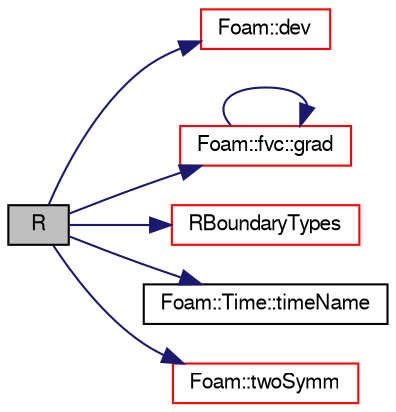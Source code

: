 digraph "R"
{
  bgcolor="transparent";
  edge [fontname="FreeSans",fontsize="10",labelfontname="FreeSans",labelfontsize="10"];
  node [fontname="FreeSans",fontsize="10",shape=record];
  rankdir="LR";
  Node1127 [label="R",height=0.2,width=0.4,color="black", fillcolor="grey75", style="filled", fontcolor="black"];
  Node1127 -> Node1128 [color="midnightblue",fontsize="10",style="solid",fontname="FreeSans"];
  Node1128 [label="Foam::dev",height=0.2,width=0.4,color="red",URL="$a21124.html#a042ede1d98e91923a7cc5e14e9f86854"];
  Node1127 -> Node1132 [color="midnightblue",fontsize="10",style="solid",fontname="FreeSans"];
  Node1132 [label="Foam::fvc::grad",height=0.2,width=0.4,color="red",URL="$a21134.html#a7c00ec90ecc15ed3005255e42c52827a"];
  Node1132 -> Node1132 [color="midnightblue",fontsize="10",style="solid",fontname="FreeSans"];
  Node1127 -> Node1135 [color="midnightblue",fontsize="10",style="solid",fontname="FreeSans"];
  Node1135 [label="RBoundaryTypes",height=0.2,width=0.4,color="red",URL="$a30774.html#a030133aff73a0f1f61f7ab292783450e",tooltip="Return boundary type names for the R field. "];
  Node1127 -> Node1140 [color="midnightblue",fontsize="10",style="solid",fontname="FreeSans"];
  Node1140 [label="Foam::Time::timeName",height=0.2,width=0.4,color="black",URL="$a26350.html#ad9d86fef6eca18797c786726cf925179",tooltip="Return time name of given scalar time. "];
  Node1127 -> Node1141 [color="midnightblue",fontsize="10",style="solid",fontname="FreeSans"];
  Node1141 [label="Foam::twoSymm",height=0.2,width=0.4,color="red",URL="$a21124.html#a446550beb700669a32e76d9b87d5e043"];
}
